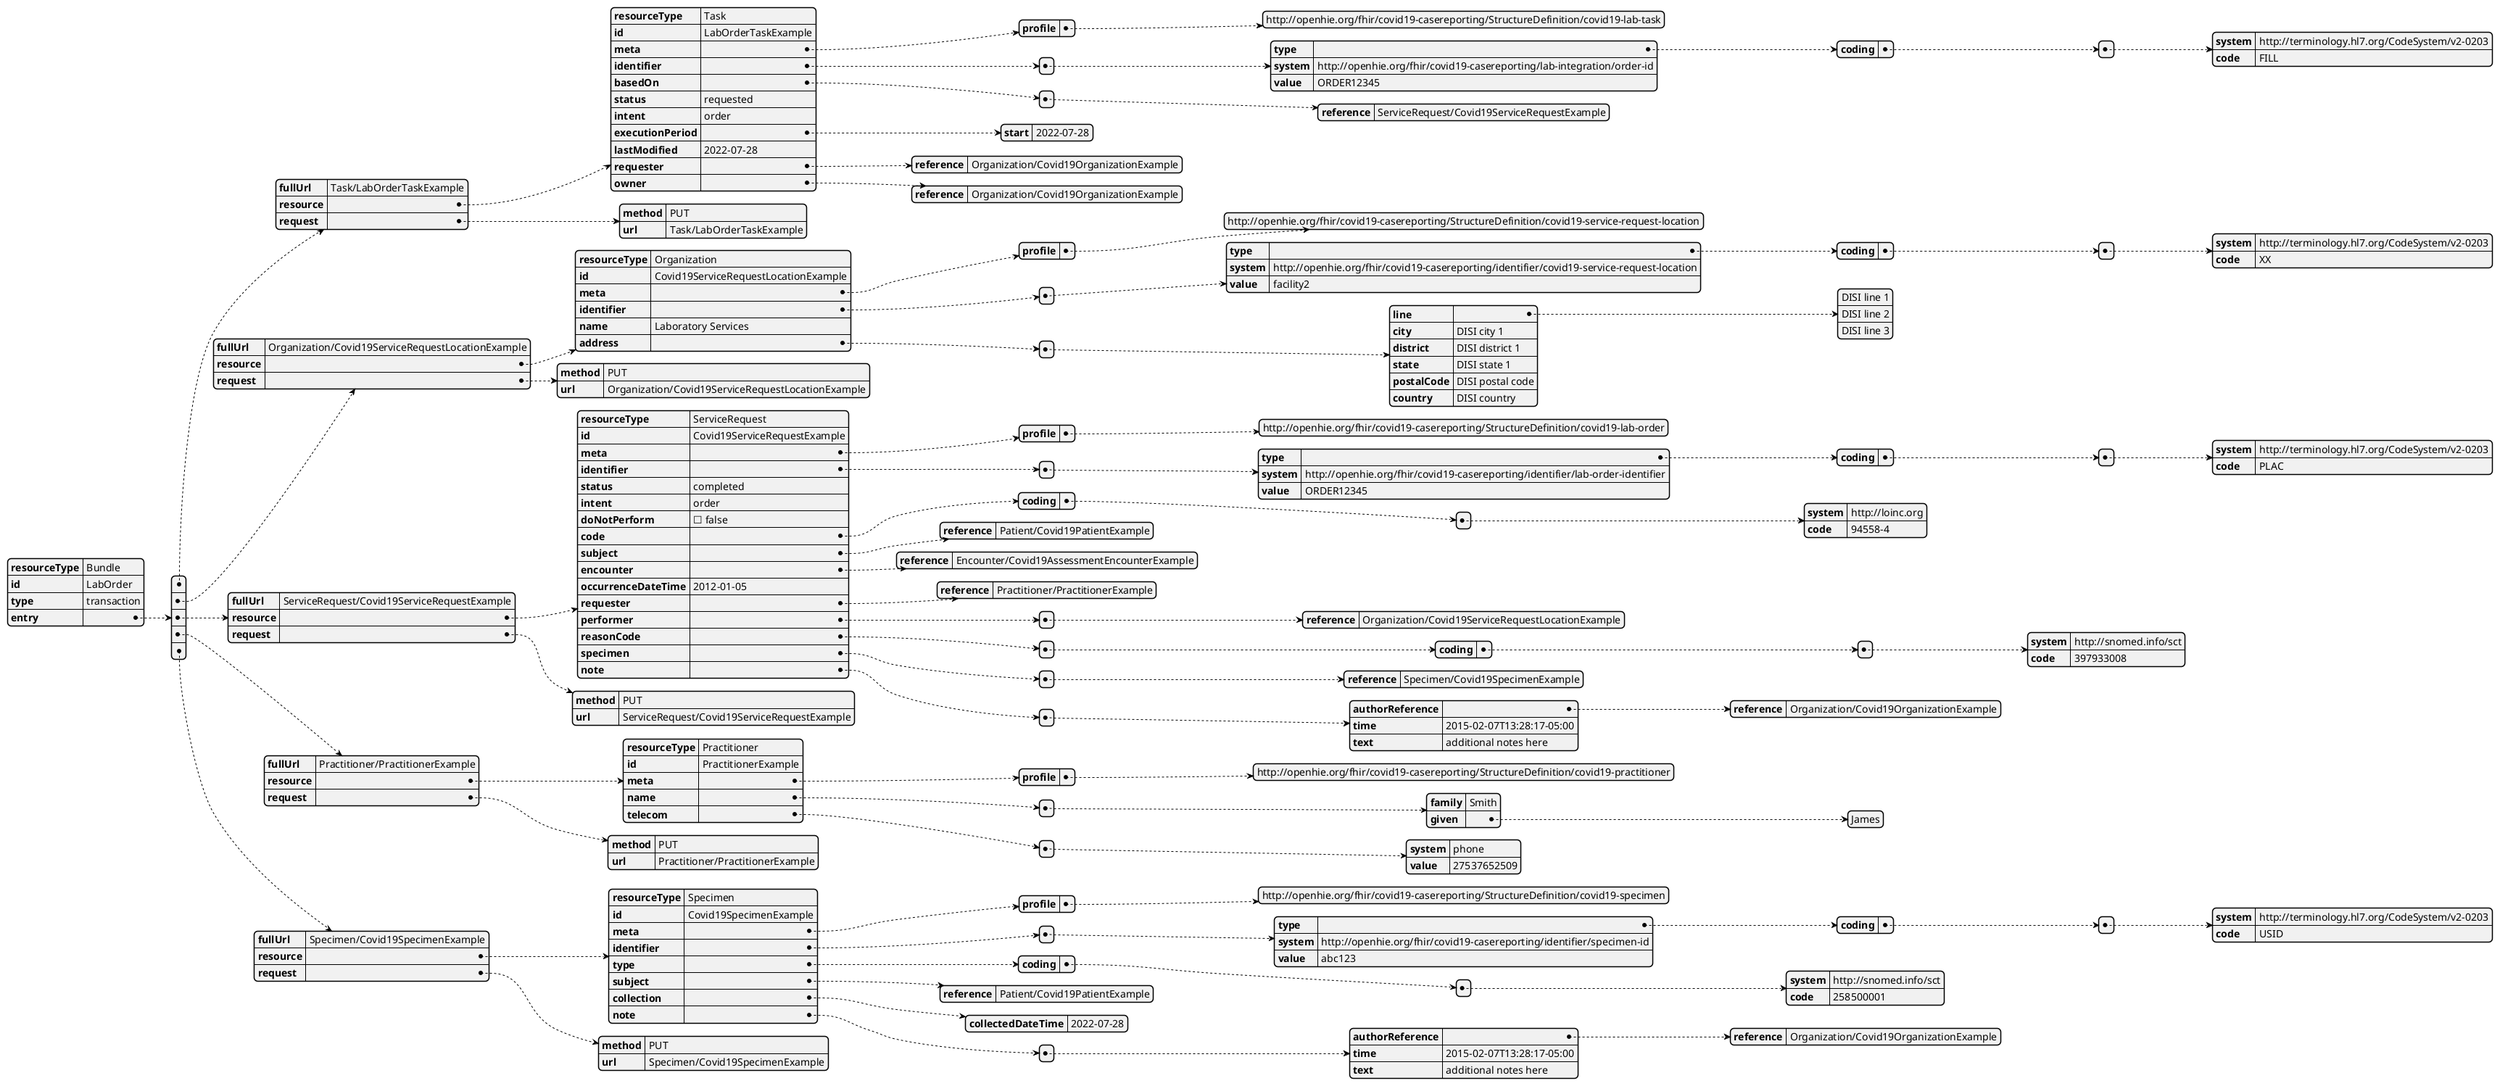 @startjson lab-order-bundle
{
  "resourceType" : "Bundle",
  "id" : "LabOrder",
  "type" : "transaction",
  "entry" : [{
    "fullUrl" : "Task/LabOrderTaskExample",
    "resource" : {
      "resourceType" : "Task",
      "id" : "LabOrderTaskExample",
      "meta" : {
        "profile" : ["http://openhie.org/fhir/covid19-casereporting/StructureDefinition/covid19-lab-task"]
      },
    
      "identifier" : [{
        "type" : {
          "coding" : [{
            "system" : "http://terminology.hl7.org/CodeSystem/v2-0203",
            "code" : "FILL"
          }]
        },
        "system" : "http://openhie.org/fhir/covid19-casereporting/lab-integration/order-id",
        "value" : "ORDER12345"
      }],
      "basedOn" : [{
        "reference" : "ServiceRequest/Covid19ServiceRequestExample"
      }],
      "status" : "requested",
      "intent" : "order",
      "executionPeriod" : {
        "start" : "2022-07-28"
      },
      "lastModified" : "2022-07-28",
      "requester" : {
        "reference" : "Organization/Covid19OrganizationExample"
      },
      "owner" : {
        "reference" : "Organization/Covid19OrganizationExample"
      }
    },
    "request" : {
      "method" : "PUT",
      "url" : "Task/LabOrderTaskExample"
    }
  },
  {
    "fullUrl" : "Organization/Covid19ServiceRequestLocationExample",
    "resource" : {
      "resourceType" : "Organization",
      "id" : "Covid19ServiceRequestLocationExample",
      "meta" : {
        "profile" : ["http://openhie.org/fhir/covid19-casereporting/StructureDefinition/covid19-service-request-location"]
      },
     
      "identifier" : [{
        "type" : {
          "coding" : [{
            "system" : "http://terminology.hl7.org/CodeSystem/v2-0203",
            "code" : "XX"
          }]
        },
        "system" : "http://openhie.org/fhir/covid19-casereporting/identifier/covid19-service-request-location",
        "value" : "facility2"
      }],
      "name" : "Laboratory Services",
      "address" : [{
        "line" : ["DISI line 1",
        "DISI line 2",
        "DISI line 3"],
        "city" : "DISI city 1",
        "district" : "DISI district 1",
        "state" : "DISI state 1",
        "postalCode" : "DISI postal code",
        "country" : "DISI country"
      }]
    },
    "request" : {
      "method" : "PUT",
      "url" : "Organization/Covid19ServiceRequestLocationExample"
    }
  },
  {
    "fullUrl" : "ServiceRequest/Covid19ServiceRequestExample",
    "resource" : {
      "resourceType" : "ServiceRequest",
      "id" : "Covid19ServiceRequestExample",
      "meta" : {
        "profile" : ["http://openhie.org/fhir/covid19-casereporting/StructureDefinition/covid19-lab-order"]
      },
     
      "identifier" : [{
        "type" : {
          "coding" : [{
            "system" : "http://terminology.hl7.org/CodeSystem/v2-0203",
            "code" : "PLAC"
          }]
        },
        "system" : "http://openhie.org/fhir/covid19-casereporting/identifier/lab-order-identifier",
        "value" : "ORDER12345"
      }],
      "status" : "completed",
      "intent" : "order",
      "doNotPerform" : false,
      "code" : {
        "coding" : [{
          "system" : "http://loinc.org",
          "code" : "94558-4"
        }]
      },
      "subject" : {
        "reference" : "Patient/Covid19PatientExample"
      },
      "encounter" : {
        "reference" : "Encounter/Covid19AssessmentEncounterExample"
      },
      "occurrenceDateTime" : "2012-01-05",
      "requester" : {
        "reference" : "Practitioner/PractitionerExample"
      },
      "performer" : [{
        "reference" : "Organization/Covid19ServiceRequestLocationExample"
      }],
      "reasonCode" : [{
        "coding" : [{
          "system" : "http://snomed.info/sct",
          "code" : "397933008"
        }]
      }],
      "specimen" : [{
        "reference" : "Specimen/Covid19SpecimenExample"
      }],
      "note" : [{
        "authorReference" : {
          "reference" : "Organization/Covid19OrganizationExample"
        },
        "time" : "2015-02-07T13:28:17-05:00",
        "text" : "additional notes here"
      }]
    },
    "request" : {
      "method" : "PUT",
      "url" : "ServiceRequest/Covid19ServiceRequestExample"
    }
  },
  {
    "fullUrl" : "Practitioner/PractitionerExample",
    "resource" : {
      "resourceType" : "Practitioner",
      "id" : "PractitionerExample",
      "meta" : {
        "profile" : ["http://openhie.org/fhir/covid19-casereporting/StructureDefinition/covid19-practitioner"]
      },
     
      "name" : [{
        "family" : "Smith",
        "given" : ["James"]
      }],
      "telecom" : [{
        "system" : "phone",
        "value" : "27537652509"
      }]
    },
    "request" : {
      "method" : "PUT",
      "url" : "Practitioner/PractitionerExample"
    }
  },
  {
    "fullUrl" : "Specimen/Covid19SpecimenExample",
    "resource" : {
      "resourceType" : "Specimen",
      "id" : "Covid19SpecimenExample",
      "meta" : {
        "profile" : ["http://openhie.org/fhir/covid19-casereporting/StructureDefinition/covid19-specimen"]
      },
     
      "identifier" : [{
        "type" : {
          "coding" : [{
            "system" : "http://terminology.hl7.org/CodeSystem/v2-0203",
            "code" : "USID"
          }]
        },
        "system" : "http://openhie.org/fhir/covid19-casereporting/identifier/specimen-id",
        "value" : "abc123"
      }],
      "type" : {
        "coding" : [{
          "system" : "http://snomed.info/sct",
          "code" : "258500001"
        }]
      },
      "subject" : {
        "reference" : "Patient/Covid19PatientExample"
      },
      "collection" : {
        "collectedDateTime" : "2022-07-28"
      },
      "note" : [{
        "authorReference" : {
          "reference" : "Organization/Covid19OrganizationExample"
        },
        "time" : "2015-02-07T13:28:17-05:00",
        "text" : "additional notes here"
      }]
    },
    "request" : {
      "method" : "PUT",
      "url" : "Specimen/Covid19SpecimenExample"
    }
  }]
}

@endjson